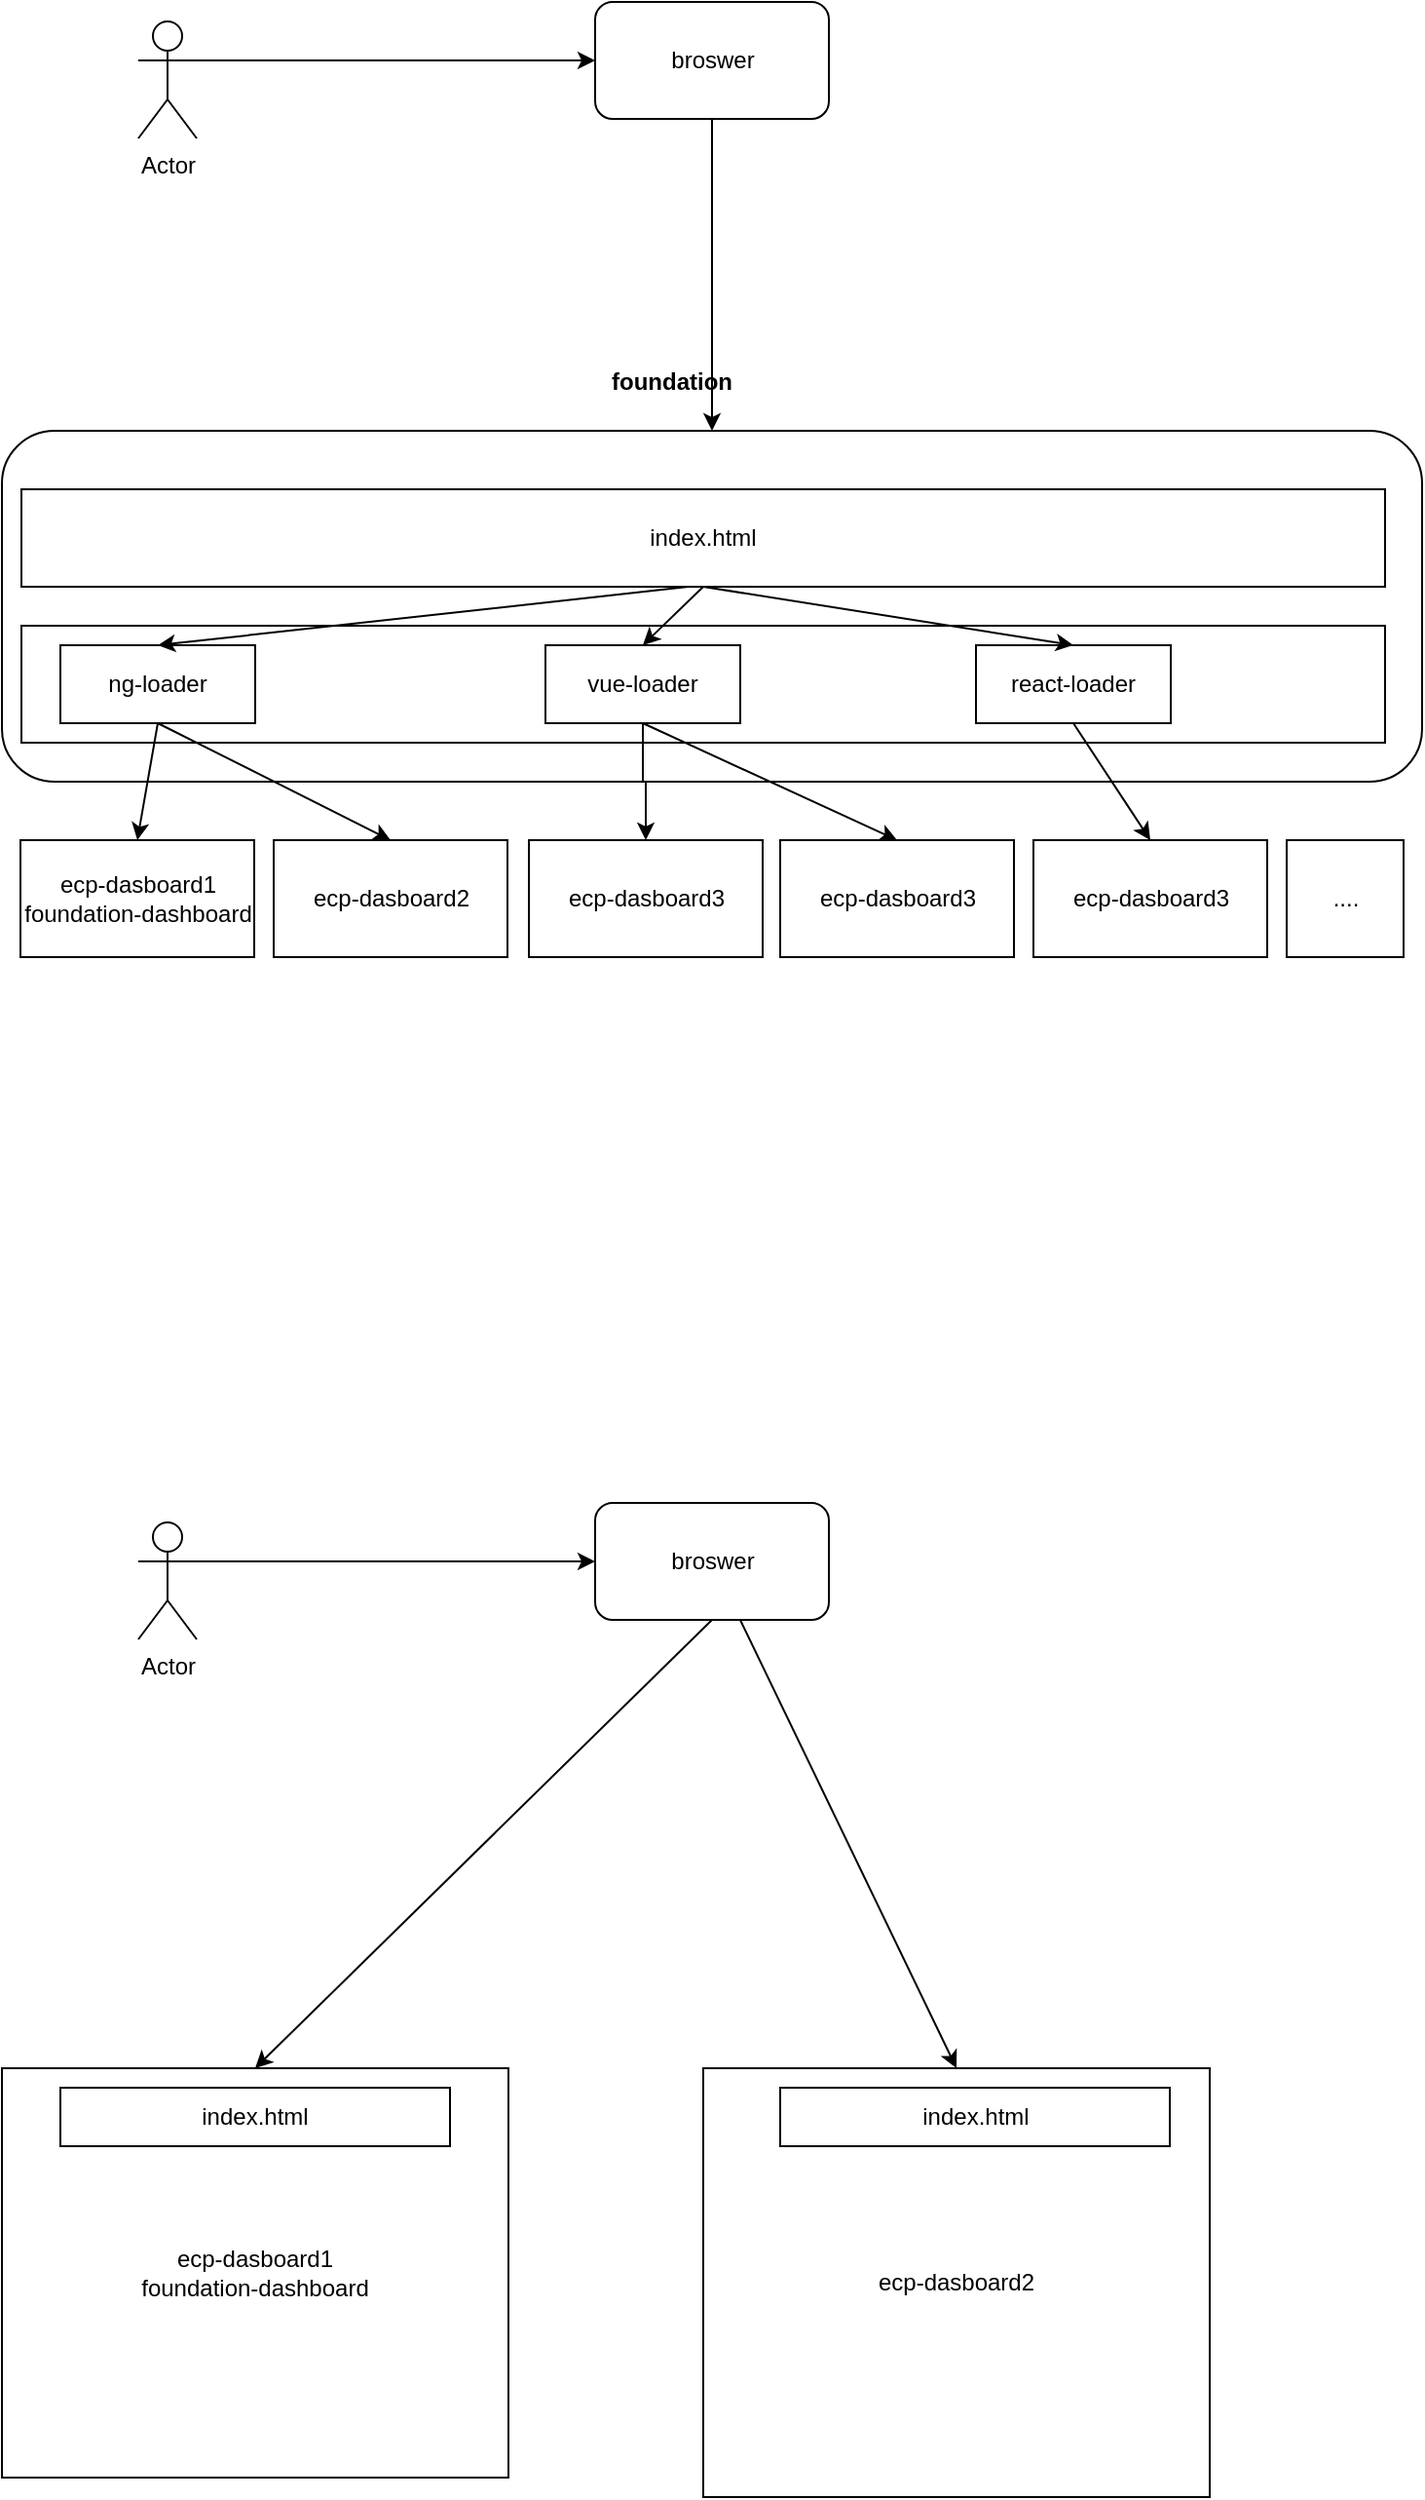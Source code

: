 <mxfile version="17.4.6" type="github">
  <diagram id="sydDCIxu4VCL1aiBszcI" name="Page-1">
    <mxGraphModel dx="1122" dy="786" grid="1" gridSize="10" guides="1" tooltips="1" connect="1" arrows="1" fold="1" page="1" pageScale="1" pageWidth="827" pageHeight="1169" math="0" shadow="0">
      <root>
        <mxCell id="0" />
        <mxCell id="1" parent="0" />
        <mxCell id="Yqe1XOeK8iXoammQDxwS-1" value="" style="rounded=1;whiteSpace=wrap;html=1;fillColor=none;" vertex="1" parent="1">
          <mxGeometry x="70" y="250" width="729" height="180" as="geometry" />
        </mxCell>
        <mxCell id="Yqe1XOeK8iXoammQDxwS-3" value="foundation" style="text;html=1;strokeColor=none;fillColor=none;align=center;verticalAlign=middle;whiteSpace=wrap;rounded=0;fontStyle=1" vertex="1" parent="1">
          <mxGeometry x="349" y="210" width="130" height="30" as="geometry" />
        </mxCell>
        <mxCell id="Yqe1XOeK8iXoammQDxwS-11" value="ecp-dasboard1&lt;br&gt;foundation-dashboard" style="rounded=0;whiteSpace=wrap;html=1;fillColor=none;" vertex="1" parent="1">
          <mxGeometry x="79.5" y="460" width="120" height="60" as="geometry" />
        </mxCell>
        <mxCell id="Yqe1XOeK8iXoammQDxwS-12" value="ecp-dasboard2" style="rounded=0;whiteSpace=wrap;html=1;fillColor=none;" vertex="1" parent="1">
          <mxGeometry x="209.5" y="460" width="120" height="60" as="geometry" />
        </mxCell>
        <mxCell id="Yqe1XOeK8iXoammQDxwS-13" value="ecp-dasboard3" style="rounded=0;whiteSpace=wrap;html=1;fillColor=none;" vertex="1" parent="1">
          <mxGeometry x="340.5" y="460" width="120" height="60" as="geometry" />
        </mxCell>
        <mxCell id="Yqe1XOeK8iXoammQDxwS-14" value="ecp-dasboard3" style="rounded=0;whiteSpace=wrap;html=1;fillColor=none;" vertex="1" parent="1">
          <mxGeometry x="469.5" y="460" width="120" height="60" as="geometry" />
        </mxCell>
        <mxCell id="Yqe1XOeK8iXoammQDxwS-15" value="ecp-dasboard3" style="rounded=0;whiteSpace=wrap;html=1;fillColor=none;" vertex="1" parent="1">
          <mxGeometry x="599.5" y="460" width="120" height="60" as="geometry" />
        </mxCell>
        <mxCell id="Yqe1XOeK8iXoammQDxwS-16" value="...." style="rounded=0;whiteSpace=wrap;html=1;fillColor=none;" vertex="1" parent="1">
          <mxGeometry x="729.5" y="460" width="60" height="60" as="geometry" />
        </mxCell>
        <mxCell id="Yqe1XOeK8iXoammQDxwS-17" value="index.html" style="rounded=0;whiteSpace=wrap;html=1;fillColor=none;" vertex="1" parent="1">
          <mxGeometry x="80" y="280" width="700" height="50" as="geometry" />
        </mxCell>
        <mxCell id="Yqe1XOeK8iXoammQDxwS-18" value="Actor" style="shape=umlActor;verticalLabelPosition=bottom;verticalAlign=top;html=1;outlineConnect=0;fillColor=none;" vertex="1" parent="1">
          <mxGeometry x="140" y="40" width="30" height="60" as="geometry" />
        </mxCell>
        <mxCell id="Yqe1XOeK8iXoammQDxwS-20" value="" style="endArrow=classic;html=1;rounded=0;exitX=1;exitY=0.333;exitDx=0;exitDy=0;exitPerimeter=0;" edge="1" parent="1" source="Yqe1XOeK8iXoammQDxwS-18" target="Yqe1XOeK8iXoammQDxwS-21">
          <mxGeometry width="50" height="50" relative="1" as="geometry">
            <mxPoint x="390" y="330" as="sourcePoint" />
            <mxPoint x="280" y="60" as="targetPoint" />
            <Array as="points" />
          </mxGeometry>
        </mxCell>
        <mxCell id="Yqe1XOeK8iXoammQDxwS-21" value="broswer" style="rounded=1;whiteSpace=wrap;html=1;fillColor=none;" vertex="1" parent="1">
          <mxGeometry x="374.5" y="30" width="120" height="60" as="geometry" />
        </mxCell>
        <mxCell id="Yqe1XOeK8iXoammQDxwS-22" value="" style="endArrow=classic;html=1;rounded=0;exitX=0.5;exitY=1;exitDx=0;exitDy=0;" edge="1" parent="1" source="Yqe1XOeK8iXoammQDxwS-21" target="Yqe1XOeK8iXoammQDxwS-1">
          <mxGeometry width="50" height="50" relative="1" as="geometry">
            <mxPoint x="390" y="330" as="sourcePoint" />
            <mxPoint x="440" y="280" as="targetPoint" />
          </mxGeometry>
        </mxCell>
        <mxCell id="Yqe1XOeK8iXoammQDxwS-23" value="" style="rounded=0;whiteSpace=wrap;html=1;fillColor=none;" vertex="1" parent="1">
          <mxGeometry x="80" y="350" width="700" height="60" as="geometry" />
        </mxCell>
        <mxCell id="Yqe1XOeK8iXoammQDxwS-24" value="ng-loader" style="rounded=0;whiteSpace=wrap;html=1;fillColor=none;" vertex="1" parent="1">
          <mxGeometry x="100" y="360" width="100" height="40" as="geometry" />
        </mxCell>
        <mxCell id="Yqe1XOeK8iXoammQDxwS-30" value="" style="edgeStyle=orthogonalEdgeStyle;rounded=0;orthogonalLoop=1;jettySize=auto;html=1;" edge="1" parent="1" source="Yqe1XOeK8iXoammQDxwS-25" target="Yqe1XOeK8iXoammQDxwS-13">
          <mxGeometry relative="1" as="geometry" />
        </mxCell>
        <mxCell id="Yqe1XOeK8iXoammQDxwS-25" value="vue-loader" style="rounded=0;whiteSpace=wrap;html=1;fillColor=none;" vertex="1" parent="1">
          <mxGeometry x="349" y="360" width="100" height="40" as="geometry" />
        </mxCell>
        <mxCell id="Yqe1XOeK8iXoammQDxwS-26" value="react-loader" style="rounded=0;whiteSpace=wrap;html=1;fillColor=none;" vertex="1" parent="1">
          <mxGeometry x="570" y="360" width="100" height="40" as="geometry" />
        </mxCell>
        <mxCell id="Yqe1XOeK8iXoammQDxwS-27" value="" style="endArrow=classic;html=1;rounded=0;exitX=0.5;exitY=1;exitDx=0;exitDy=0;entryX=0.5;entryY=0;entryDx=0;entryDy=0;" edge="1" parent="1" source="Yqe1XOeK8iXoammQDxwS-24" target="Yqe1XOeK8iXoammQDxwS-11">
          <mxGeometry width="50" height="50" relative="1" as="geometry">
            <mxPoint x="390" y="430" as="sourcePoint" />
            <mxPoint x="440" y="380" as="targetPoint" />
          </mxGeometry>
        </mxCell>
        <mxCell id="Yqe1XOeK8iXoammQDxwS-31" value="" style="endArrow=classic;html=1;rounded=0;exitX=0.5;exitY=1;exitDx=0;exitDy=0;entryX=0.5;entryY=0;entryDx=0;entryDy=0;" edge="1" parent="1" source="Yqe1XOeK8iXoammQDxwS-24" target="Yqe1XOeK8iXoammQDxwS-12">
          <mxGeometry width="50" height="50" relative="1" as="geometry">
            <mxPoint x="390" y="430" as="sourcePoint" />
            <mxPoint x="440" y="380" as="targetPoint" />
          </mxGeometry>
        </mxCell>
        <mxCell id="Yqe1XOeK8iXoammQDxwS-32" value="" style="endArrow=classic;html=1;rounded=0;exitX=0.5;exitY=1;exitDx=0;exitDy=0;entryX=0.5;entryY=0;entryDx=0;entryDy=0;" edge="1" parent="1" source="Yqe1XOeK8iXoammQDxwS-25" target="Yqe1XOeK8iXoammQDxwS-14">
          <mxGeometry width="50" height="50" relative="1" as="geometry">
            <mxPoint x="390" y="430" as="sourcePoint" />
            <mxPoint x="440" y="380" as="targetPoint" />
          </mxGeometry>
        </mxCell>
        <mxCell id="Yqe1XOeK8iXoammQDxwS-33" value="" style="endArrow=classic;html=1;rounded=0;exitX=0.5;exitY=1;exitDx=0;exitDy=0;entryX=0.5;entryY=0;entryDx=0;entryDy=0;" edge="1" parent="1" source="Yqe1XOeK8iXoammQDxwS-26" target="Yqe1XOeK8iXoammQDxwS-15">
          <mxGeometry width="50" height="50" relative="1" as="geometry">
            <mxPoint x="390" y="430" as="sourcePoint" />
            <mxPoint x="440" y="380" as="targetPoint" />
          </mxGeometry>
        </mxCell>
        <mxCell id="Yqe1XOeK8iXoammQDxwS-34" value="" style="endArrow=classic;html=1;rounded=0;exitX=0.5;exitY=1;exitDx=0;exitDy=0;entryX=0.5;entryY=0;entryDx=0;entryDy=0;" edge="1" parent="1" source="Yqe1XOeK8iXoammQDxwS-17" target="Yqe1XOeK8iXoammQDxwS-25">
          <mxGeometry width="50" height="50" relative="1" as="geometry">
            <mxPoint x="390" y="430" as="sourcePoint" />
            <mxPoint x="440" y="380" as="targetPoint" />
          </mxGeometry>
        </mxCell>
        <mxCell id="Yqe1XOeK8iXoammQDxwS-35" value="" style="endArrow=classic;html=1;rounded=0;entryX=0.5;entryY=0;entryDx=0;entryDy=0;exitX=0.489;exitY=1;exitDx=0;exitDy=0;exitPerimeter=0;" edge="1" parent="1" source="Yqe1XOeK8iXoammQDxwS-17" target="Yqe1XOeK8iXoammQDxwS-24">
          <mxGeometry width="50" height="50" relative="1" as="geometry">
            <mxPoint x="390" y="430" as="sourcePoint" />
            <mxPoint x="440" y="380" as="targetPoint" />
          </mxGeometry>
        </mxCell>
        <mxCell id="Yqe1XOeK8iXoammQDxwS-37" value="" style="endArrow=classic;html=1;rounded=0;exitX=0.5;exitY=1;exitDx=0;exitDy=0;entryX=0.5;entryY=0;entryDx=0;entryDy=0;" edge="1" parent="1" source="Yqe1XOeK8iXoammQDxwS-17" target="Yqe1XOeK8iXoammQDxwS-26">
          <mxGeometry width="50" height="50" relative="1" as="geometry">
            <mxPoint x="390" y="430" as="sourcePoint" />
            <mxPoint x="440" y="380" as="targetPoint" />
          </mxGeometry>
        </mxCell>
        <mxCell id="Yqe1XOeK8iXoammQDxwS-40" value="ecp-dasboard1&lt;br&gt;foundation-dashboard" style="rounded=0;whiteSpace=wrap;html=1;fillColor=none;" vertex="1" parent="1">
          <mxGeometry x="70" y="1090" width="260" height="210" as="geometry" />
        </mxCell>
        <mxCell id="Yqe1XOeK8iXoammQDxwS-41" value="ecp-dasboard2" style="rounded=0;whiteSpace=wrap;html=1;fillColor=none;" vertex="1" parent="1">
          <mxGeometry x="430" y="1090" width="260" height="220" as="geometry" />
        </mxCell>
        <mxCell id="Yqe1XOeK8iXoammQDxwS-47" value="Actor" style="shape=umlActor;verticalLabelPosition=bottom;verticalAlign=top;html=1;outlineConnect=0;fillColor=none;" vertex="1" parent="1">
          <mxGeometry x="140" y="810" width="30" height="60" as="geometry" />
        </mxCell>
        <mxCell id="Yqe1XOeK8iXoammQDxwS-48" value="" style="endArrow=classic;html=1;rounded=0;exitX=1;exitY=0.333;exitDx=0;exitDy=0;exitPerimeter=0;" edge="1" parent="1" source="Yqe1XOeK8iXoammQDxwS-47" target="Yqe1XOeK8iXoammQDxwS-49">
          <mxGeometry width="50" height="50" relative="1" as="geometry">
            <mxPoint x="390" y="1100" as="sourcePoint" />
            <mxPoint x="280" y="830" as="targetPoint" />
            <Array as="points" />
          </mxGeometry>
        </mxCell>
        <mxCell id="Yqe1XOeK8iXoammQDxwS-49" value="broswer" style="rounded=1;whiteSpace=wrap;html=1;fillColor=none;" vertex="1" parent="1">
          <mxGeometry x="374.5" y="800" width="120" height="60" as="geometry" />
        </mxCell>
        <mxCell id="Yqe1XOeK8iXoammQDxwS-50" value="" style="endArrow=classic;html=1;rounded=0;exitX=0.5;exitY=1;exitDx=0;exitDy=0;entryX=0.5;entryY=0;entryDx=0;entryDy=0;" edge="1" parent="1" source="Yqe1XOeK8iXoammQDxwS-49" target="Yqe1XOeK8iXoammQDxwS-40">
          <mxGeometry width="50" height="50" relative="1" as="geometry">
            <mxPoint x="390" y="1100" as="sourcePoint" />
            <mxPoint x="434.5" y="1020" as="targetPoint" />
          </mxGeometry>
        </mxCell>
        <mxCell id="Yqe1XOeK8iXoammQDxwS-63" value="" style="endArrow=classic;html=1;rounded=0;entryX=0.5;entryY=0;entryDx=0;entryDy=0;" edge="1" parent="1" source="Yqe1XOeK8iXoammQDxwS-49" target="Yqe1XOeK8iXoammQDxwS-41">
          <mxGeometry width="50" height="50" relative="1" as="geometry">
            <mxPoint x="390" y="1160" as="sourcePoint" />
            <mxPoint x="440" y="1110" as="targetPoint" />
          </mxGeometry>
        </mxCell>
        <mxCell id="Yqe1XOeK8iXoammQDxwS-67" value="index.html" style="rounded=0;whiteSpace=wrap;html=1;fillColor=none;" vertex="1" parent="1">
          <mxGeometry x="100" y="1100" width="200" height="30" as="geometry" />
        </mxCell>
        <mxCell id="Yqe1XOeK8iXoammQDxwS-68" value="index.html" style="rounded=0;whiteSpace=wrap;html=1;fillColor=none;" vertex="1" parent="1">
          <mxGeometry x="469.5" y="1100" width="200" height="30" as="geometry" />
        </mxCell>
      </root>
    </mxGraphModel>
  </diagram>
</mxfile>
